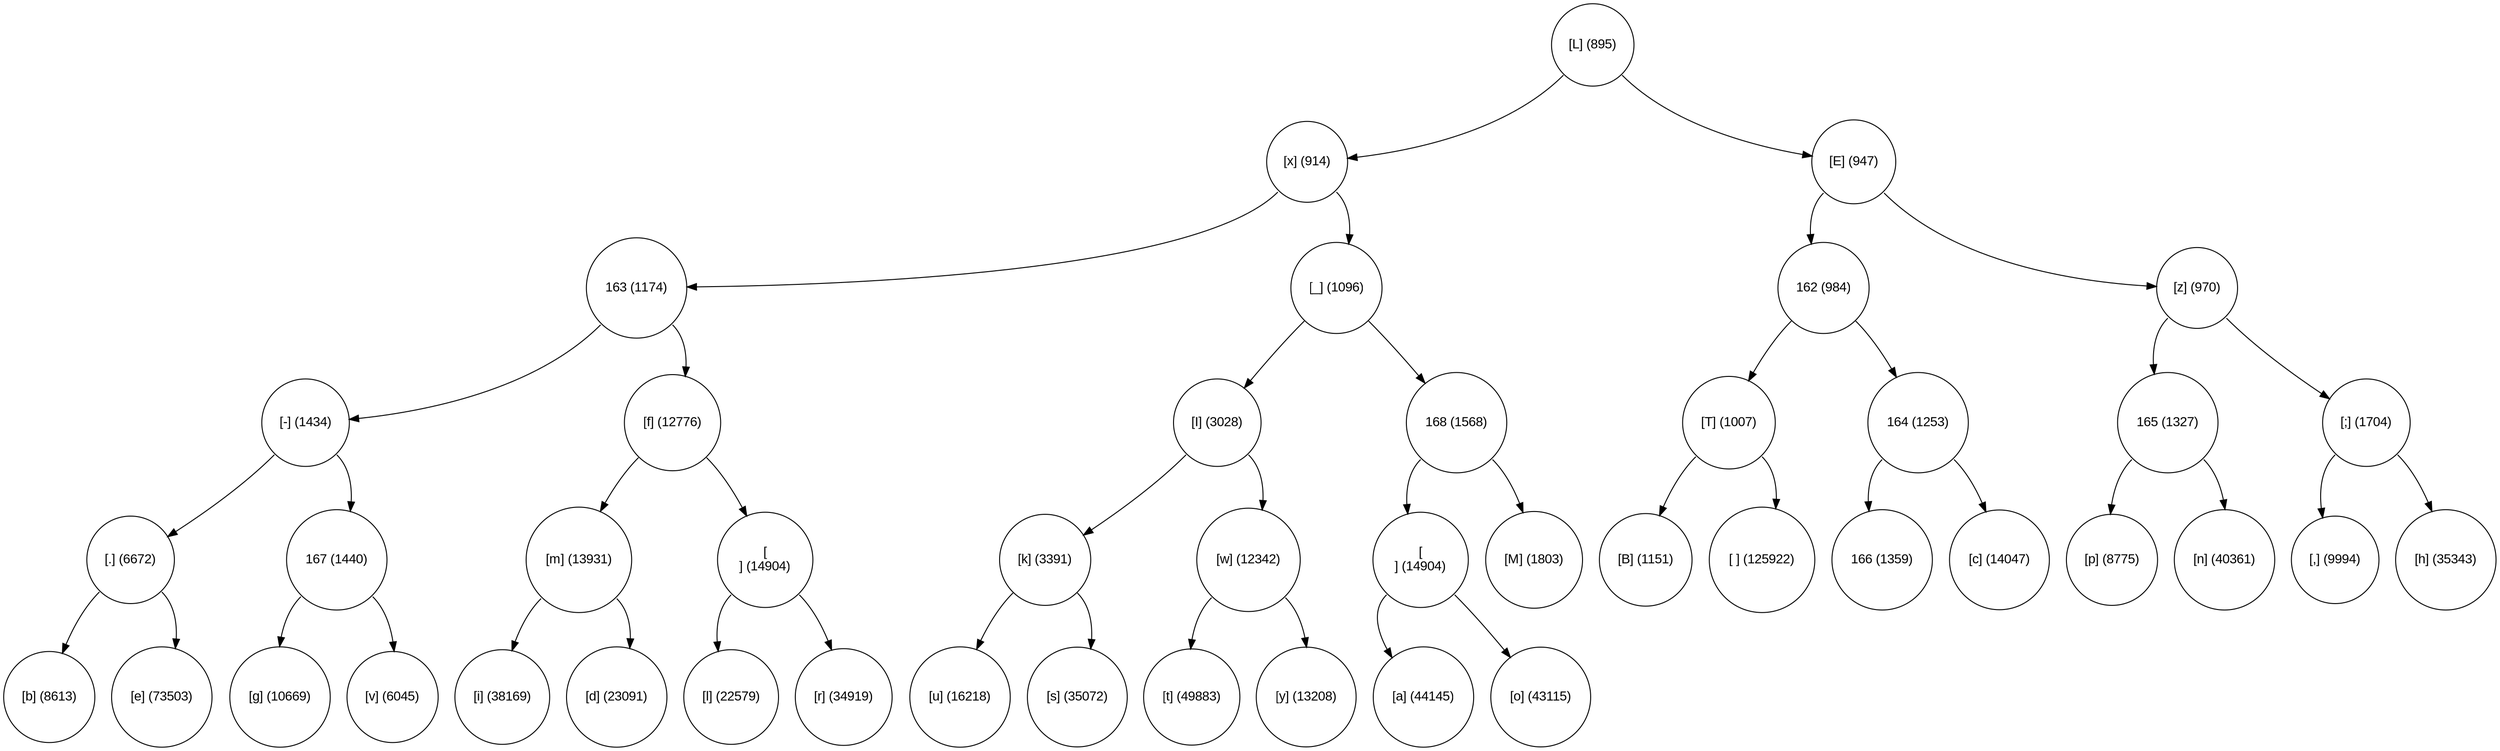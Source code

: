 digraph move_down {
	node [fontname="Arial", shape="circle", width=0.5]; 

	0 [label = "[L] (895)"];
	0:sw -> 1;
	1 [label = "[x] (914)"];
	1:sw -> 3;
	3 [label = "163 (1174)"];
	3:sw -> 7;
	7 [label = "[-] (1434)"];
	7:sw -> 15;
	15 [label = "[.] (6672)"];
	15:sw -> 31;
	31 [label = "[b] (8613)"];
	15:se -> 32;
	32 [label = "[e] (73503)"];
	7:se -> 16;
	16 [label = "167 (1440)"];
	16:sw -> 33;
	33 [label = "[g] (10669)"];
	16:se -> 34;
	34 [label = "[v] (6045)"];
	3:se -> 8;
	8 [label = "[f] (12776)"];
	8:sw -> 17;
	17 [label = "[m] (13931)"];
	17:sw -> 35;
	35 [label = "[i] (38169)"];
	17:se -> 36;
	36 [label = "[d] (23091)"];
	8:se -> 18;
	18 [label = "[
] (14904)"];
	18:sw -> 37;
	37 [label = "[l] (22579)"];
	18:se -> 38;
	38 [label = "[r] (34919)"];
	1:se -> 4;
	4 [label = "[_] (1096)"];
	4:sw -> 9;
	9 [label = "[I] (3028)"];
	9:sw -> 19;
	19 [label = "[k] (3391)"];
	19:sw -> 39;
	39 [label = "[u] (16218)"];
	19:se -> 40;
	40 [label = "[s] (35072)"];
	9:se -> 20;
	20 [label = "[w] (12342)"];
	20:sw -> 41;
	41 [label = "[t] (49883)"];
	20:se -> 42;
	42 [label = "[y] (13208)"];
	4:se -> 10;
	10 [label = "168 (1568)"];
	10:sw -> 21;
	21 [label = "[] (14904)"];
	21:sw -> 43;
	43 [label = "[a] (44145)"];
	21:se -> 44;
	44 [label = "[o] (43115)"];
	10:se -> 22;
	22 [label = "[M] (1803)"];
	0:se -> 2;
	2 [label = "[E] (947)"];
	2:sw -> 5;
	5 [label = "162 (984)"];
	5:sw -> 11;
	11 [label = "[T] (1007)"];
	11:sw -> 23;
	23 [label = "[B] (1151)"];
	11:se -> 24;
	24 [label = "[ ] (125922)"];
	5:se -> 12;
	12 [label = "164 (1253)"];
	12:sw -> 25;
	25 [label = "166 (1359)"];
	12:se -> 26;
	26 [label = "[c] (14047)"];
	2:se -> 6;
	6 [label = "[z] (970)"];
	6:sw -> 13;
	13 [label = "165 (1327)"];
	13:sw -> 27;
	27 [label = "[p] (8775)"];
	13:se -> 28;
	28 [label = "[n] (40361)"];
	6:se -> 14;
	14 [label = "[;] (1704)"];
	14:sw -> 29;
	29 [label = "[,] (9994)"];
	14:se -> 30;
	30 [label = "[h] (35343)"];
}

